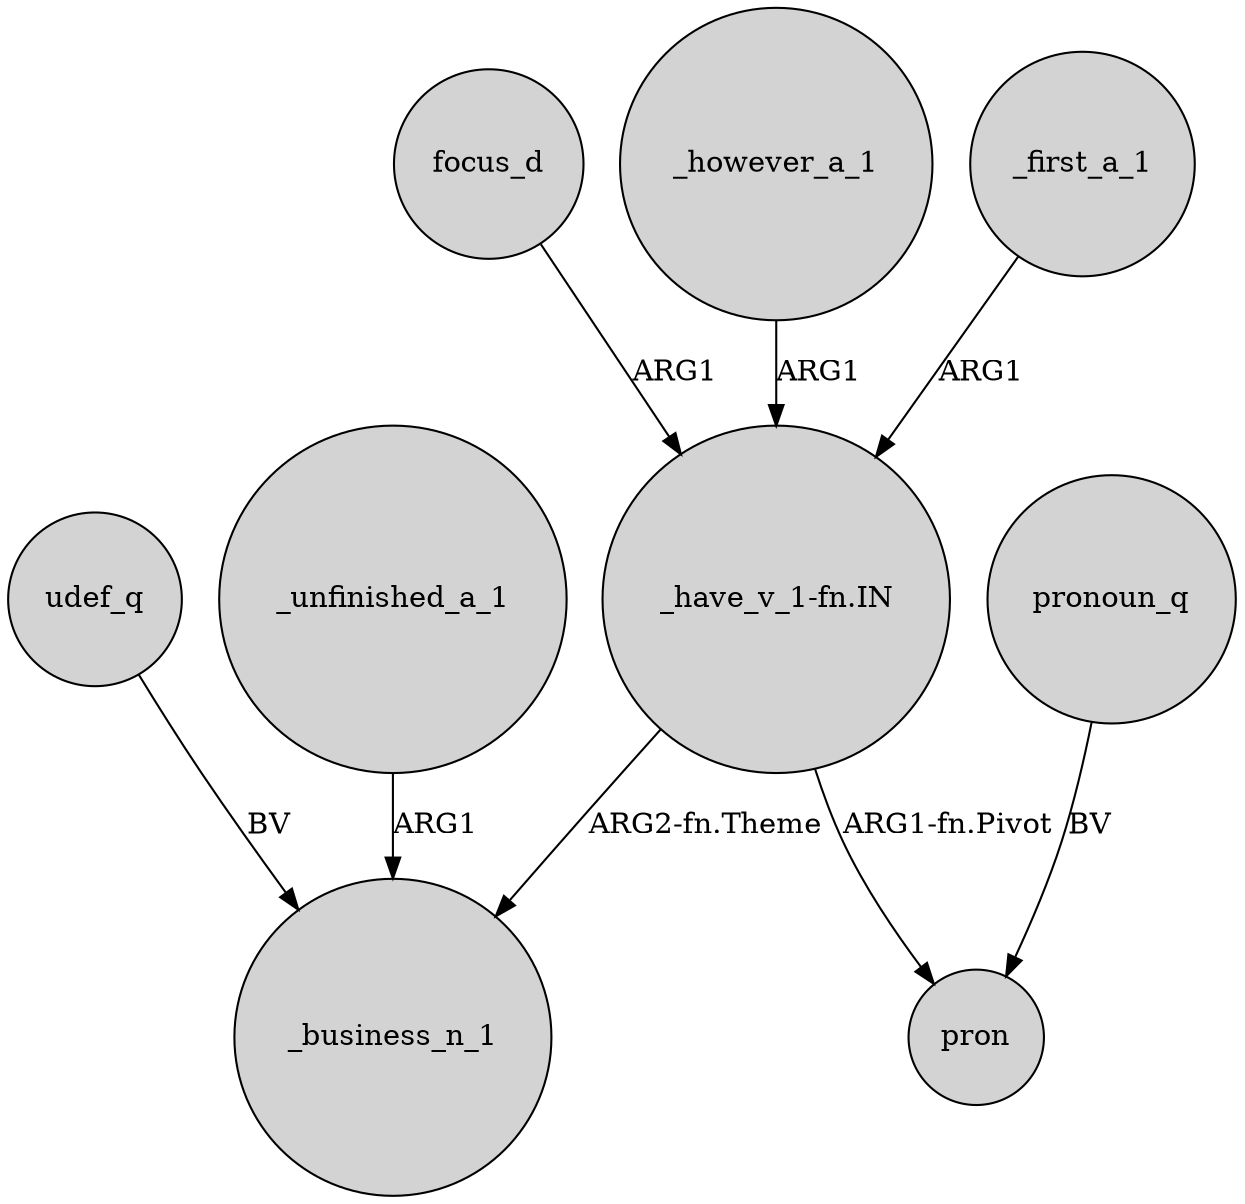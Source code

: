 digraph {
	node [shape=circle style=filled]
	focus_d -> "_have_v_1-fn.IN" [label=ARG1]
	udef_q -> _business_n_1 [label=BV]
	"_have_v_1-fn.IN" -> pron [label="ARG1-fn.Pivot"]
	"_have_v_1-fn.IN" -> _business_n_1 [label="ARG2-fn.Theme"]
	_however_a_1 -> "_have_v_1-fn.IN" [label=ARG1]
	_unfinished_a_1 -> _business_n_1 [label=ARG1]
	_first_a_1 -> "_have_v_1-fn.IN" [label=ARG1]
	pronoun_q -> pron [label=BV]
}
